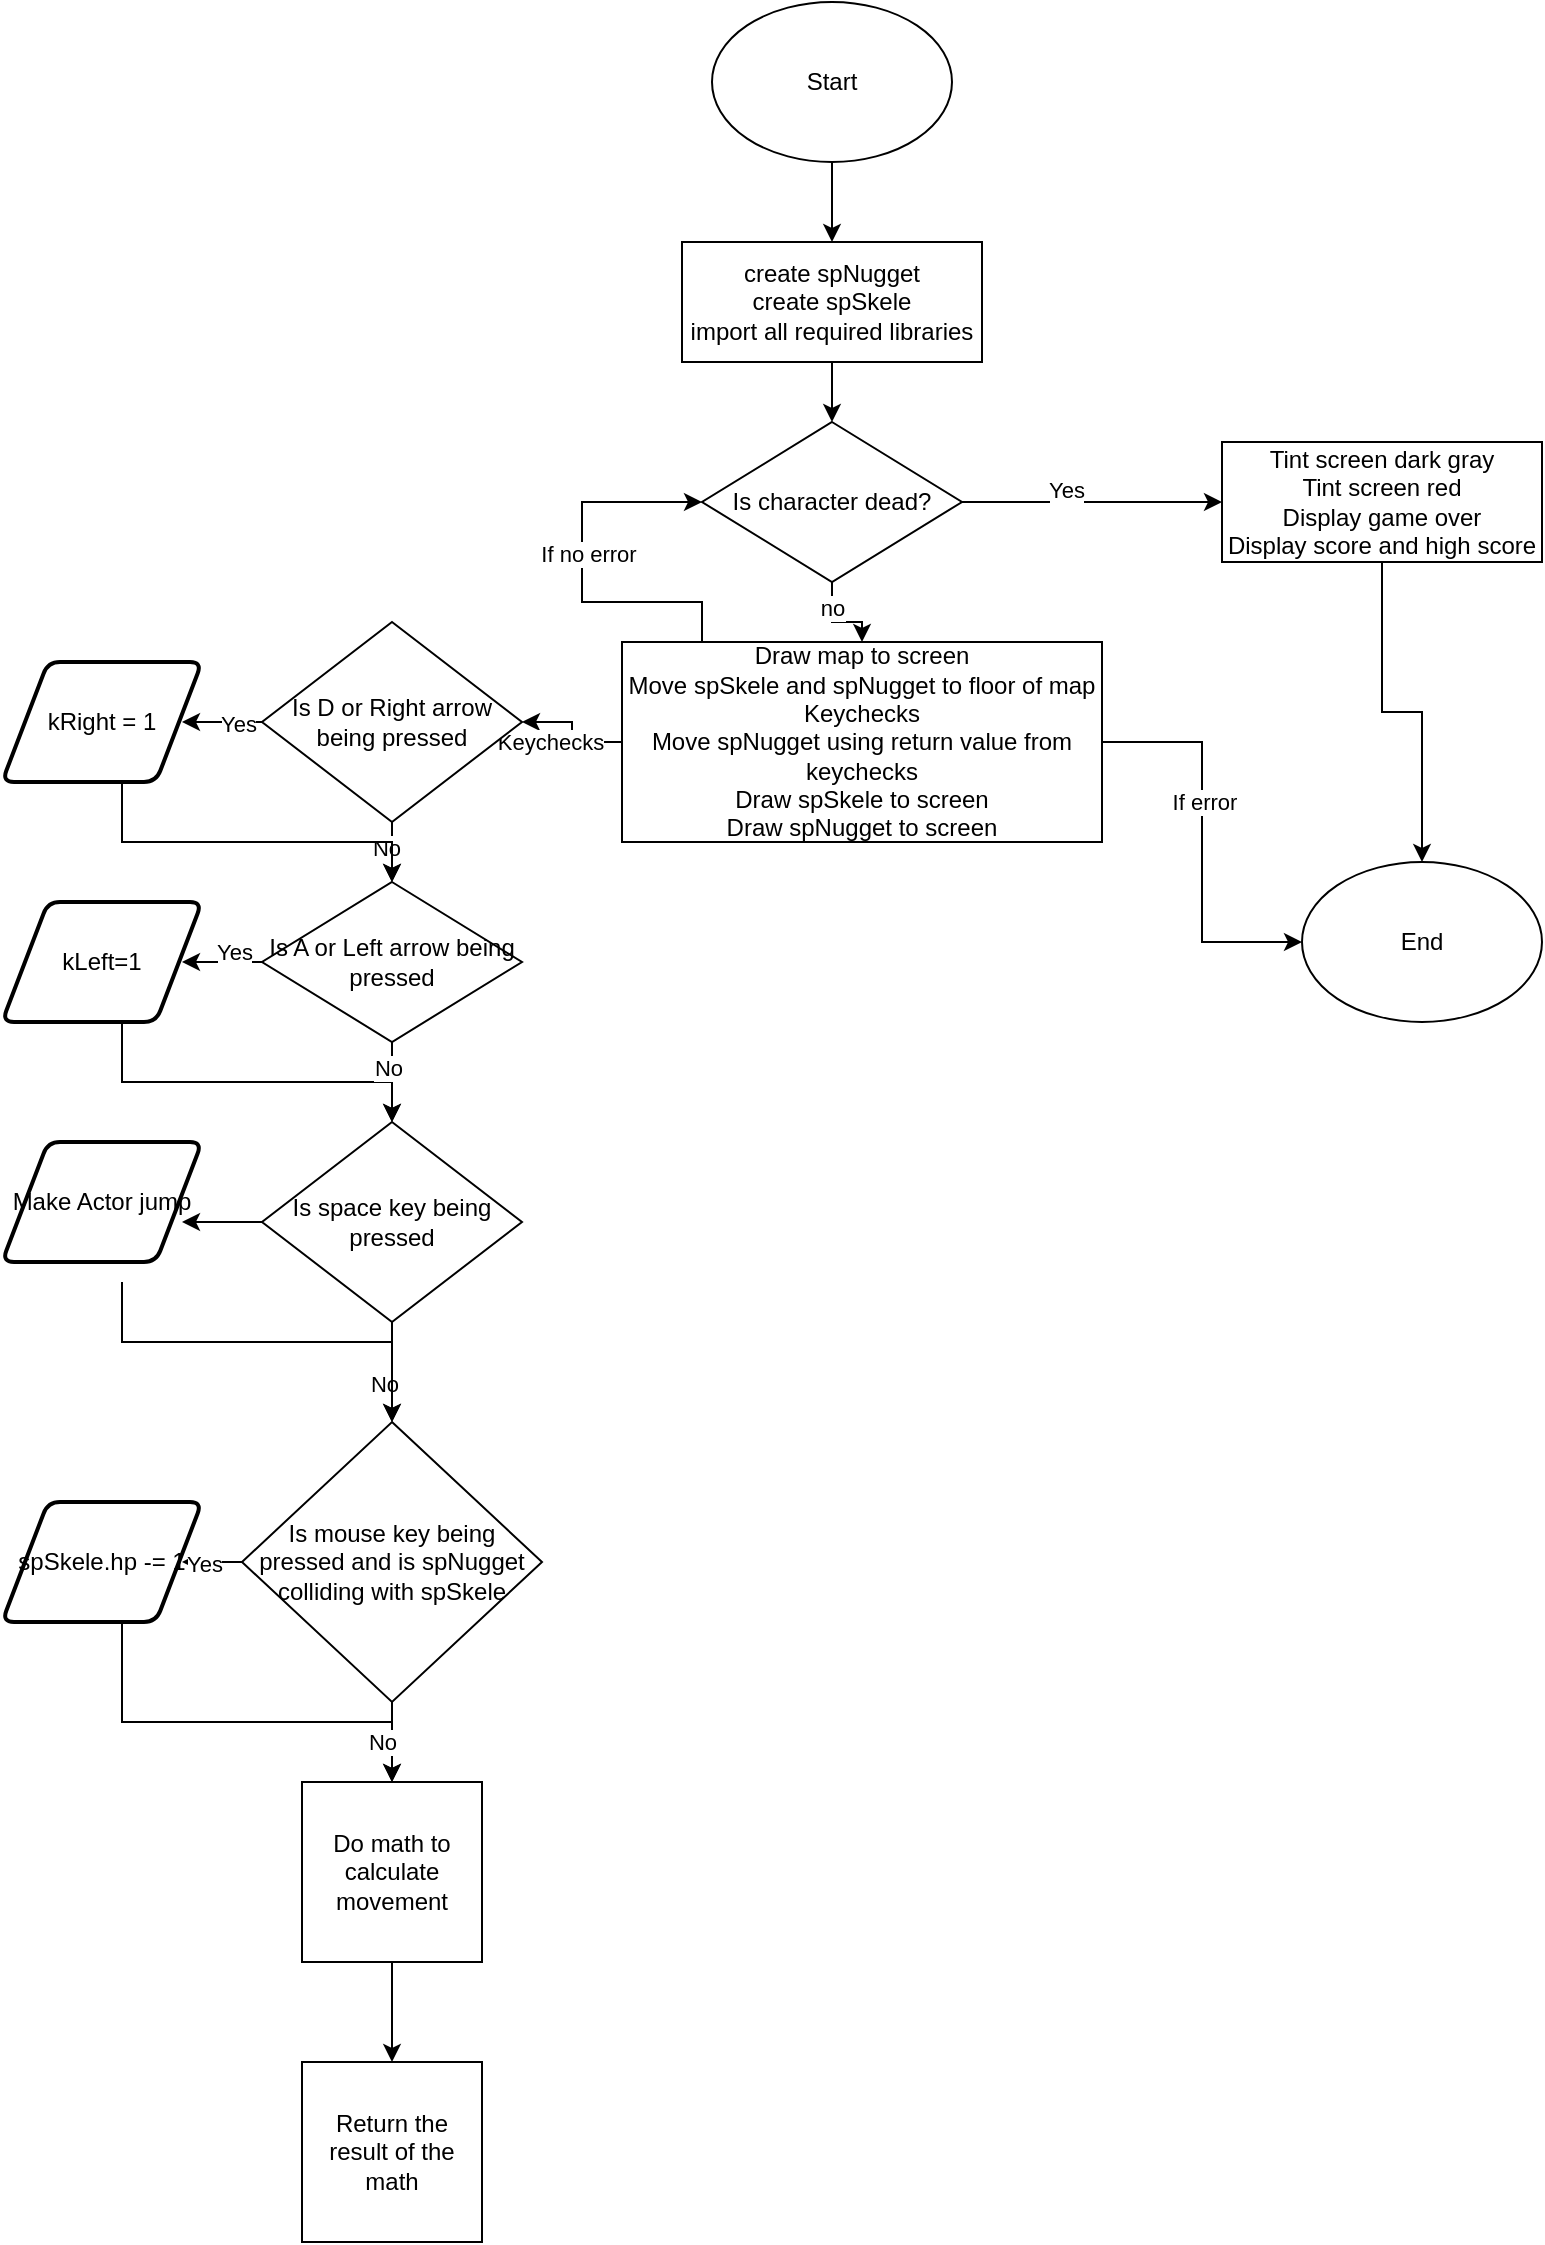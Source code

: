 <mxfile version="26.1.1">
  <diagram name="Page-1" id="WC2ewWJgoBWK-JPIIi09">
    <mxGraphModel dx="1434" dy="746" grid="1" gridSize="10" guides="1" tooltips="1" connect="1" arrows="1" fold="1" page="1" pageScale="1" pageWidth="1169" pageHeight="827" math="0" shadow="0">
      <root>
        <mxCell id="0" />
        <mxCell id="1" parent="0" />
        <mxCell id="EDUlIdILLlWNYBkE0sKc-4" value="" style="edgeStyle=orthogonalEdgeStyle;rounded=0;orthogonalLoop=1;jettySize=auto;html=1;" edge="1" parent="1" source="EDUlIdILLlWNYBkE0sKc-1">
          <mxGeometry relative="1" as="geometry">
            <mxPoint x="425" y="170" as="targetPoint" />
          </mxGeometry>
        </mxCell>
        <mxCell id="EDUlIdILLlWNYBkE0sKc-1" value="&lt;div&gt;Start&lt;/div&gt;" style="ellipse;whiteSpace=wrap;html=1;" vertex="1" parent="1">
          <mxGeometry x="365" y="50" width="120" height="80" as="geometry" />
        </mxCell>
        <mxCell id="EDUlIdILLlWNYBkE0sKc-7" value="" style="edgeStyle=orthogonalEdgeStyle;rounded=0;orthogonalLoop=1;jettySize=auto;html=1;" edge="1" parent="1" source="EDUlIdILLlWNYBkE0sKc-5" target="EDUlIdILLlWNYBkE0sKc-6">
          <mxGeometry relative="1" as="geometry" />
        </mxCell>
        <mxCell id="EDUlIdILLlWNYBkE0sKc-5" value="&lt;div&gt;create spNugget&lt;/div&gt;&lt;div&gt;create spSkele&lt;/div&gt;&lt;div&gt;import all required libraries&lt;/div&gt;" style="rounded=0;whiteSpace=wrap;html=1;" vertex="1" parent="1">
          <mxGeometry x="350" y="170" width="150" height="60" as="geometry" />
        </mxCell>
        <mxCell id="EDUlIdILLlWNYBkE0sKc-9" value="" style="edgeStyle=orthogonalEdgeStyle;rounded=0;orthogonalLoop=1;jettySize=auto;html=1;" edge="1" parent="1" source="EDUlIdILLlWNYBkE0sKc-6" target="EDUlIdILLlWNYBkE0sKc-8">
          <mxGeometry relative="1" as="geometry" />
        </mxCell>
        <mxCell id="EDUlIdILLlWNYBkE0sKc-10" value="&lt;div&gt;Yes&lt;/div&gt;" style="edgeLabel;html=1;align=center;verticalAlign=middle;resizable=0;points=[];" vertex="1" connectable="0" parent="EDUlIdILLlWNYBkE0sKc-9">
          <mxGeometry x="-0.2" y="6" relative="1" as="geometry">
            <mxPoint as="offset" />
          </mxGeometry>
        </mxCell>
        <mxCell id="EDUlIdILLlWNYBkE0sKc-57" style="edgeStyle=orthogonalEdgeStyle;rounded=0;orthogonalLoop=1;jettySize=auto;html=1;entryX=0.5;entryY=0;entryDx=0;entryDy=0;" edge="1" parent="1" source="EDUlIdILLlWNYBkE0sKc-6" target="EDUlIdILLlWNYBkE0sKc-11">
          <mxGeometry relative="1" as="geometry" />
        </mxCell>
        <mxCell id="EDUlIdILLlWNYBkE0sKc-58" value="no" style="edgeLabel;html=1;align=center;verticalAlign=middle;resizable=0;points=[];" vertex="1" connectable="0" parent="EDUlIdILLlWNYBkE0sKc-57">
          <mxGeometry x="-0.422" relative="1" as="geometry">
            <mxPoint as="offset" />
          </mxGeometry>
        </mxCell>
        <mxCell id="EDUlIdILLlWNYBkE0sKc-6" value="Is character dead?" style="rhombus;whiteSpace=wrap;html=1;" vertex="1" parent="1">
          <mxGeometry x="360" y="260" width="130" height="80" as="geometry" />
        </mxCell>
        <mxCell id="EDUlIdILLlWNYBkE0sKc-61" style="edgeStyle=orthogonalEdgeStyle;rounded=0;orthogonalLoop=1;jettySize=auto;html=1;entryX=0.5;entryY=0;entryDx=0;entryDy=0;" edge="1" parent="1" source="EDUlIdILLlWNYBkE0sKc-8" target="EDUlIdILLlWNYBkE0sKc-60">
          <mxGeometry relative="1" as="geometry" />
        </mxCell>
        <mxCell id="EDUlIdILLlWNYBkE0sKc-8" value="&lt;div&gt;Tint screen dark gray&lt;/div&gt;&lt;div&gt;Tint screen red&lt;/div&gt;&lt;div&gt;Display game over&lt;/div&gt;&lt;div&gt;Display score and high score&lt;/div&gt;" style="rounded=0;whiteSpace=wrap;html=1;" vertex="1" parent="1">
          <mxGeometry x="620" y="270" width="160" height="60" as="geometry" />
        </mxCell>
        <mxCell id="EDUlIdILLlWNYBkE0sKc-22" value="" style="edgeStyle=orthogonalEdgeStyle;rounded=0;orthogonalLoop=1;jettySize=auto;html=1;" edge="1" parent="1" source="EDUlIdILLlWNYBkE0sKc-11" target="EDUlIdILLlWNYBkE0sKc-13">
          <mxGeometry relative="1" as="geometry" />
        </mxCell>
        <mxCell id="EDUlIdILLlWNYBkE0sKc-56" value="&lt;div&gt;Keychecks&lt;/div&gt;" style="edgeLabel;html=1;align=center;verticalAlign=middle;resizable=0;points=[];" vertex="1" connectable="0" parent="EDUlIdILLlWNYBkE0sKc-22">
          <mxGeometry x="0.289" y="2" relative="1" as="geometry">
            <mxPoint x="-8" y="8" as="offset" />
          </mxGeometry>
        </mxCell>
        <mxCell id="EDUlIdILLlWNYBkE0sKc-59" style="edgeStyle=orthogonalEdgeStyle;rounded=0;orthogonalLoop=1;jettySize=auto;html=1;entryX=0;entryY=0.5;entryDx=0;entryDy=0;" edge="1" parent="1" source="EDUlIdILLlWNYBkE0sKc-11" target="EDUlIdILLlWNYBkE0sKc-6">
          <mxGeometry relative="1" as="geometry">
            <Array as="points">
              <mxPoint x="360" y="350" />
              <mxPoint x="300" y="350" />
              <mxPoint x="300" y="300" />
            </Array>
          </mxGeometry>
        </mxCell>
        <mxCell id="EDUlIdILLlWNYBkE0sKc-62" value="&lt;div&gt;If no error&lt;/div&gt;" style="edgeLabel;html=1;align=center;verticalAlign=middle;resizable=0;points=[];" vertex="1" connectable="0" parent="EDUlIdILLlWNYBkE0sKc-59">
          <mxGeometry x="0.095" y="-3" relative="1" as="geometry">
            <mxPoint as="offset" />
          </mxGeometry>
        </mxCell>
        <mxCell id="EDUlIdILLlWNYBkE0sKc-63" style="edgeStyle=orthogonalEdgeStyle;rounded=0;orthogonalLoop=1;jettySize=auto;html=1;entryX=0;entryY=0.5;entryDx=0;entryDy=0;" edge="1" parent="1" source="EDUlIdILLlWNYBkE0sKc-11" target="EDUlIdILLlWNYBkE0sKc-60">
          <mxGeometry relative="1" as="geometry" />
        </mxCell>
        <mxCell id="EDUlIdILLlWNYBkE0sKc-64" value="If error" style="edgeLabel;html=1;align=center;verticalAlign=middle;resizable=0;points=[];" vertex="1" connectable="0" parent="EDUlIdILLlWNYBkE0sKc-63">
          <mxGeometry x="-0.2" y="1" relative="1" as="geometry">
            <mxPoint as="offset" />
          </mxGeometry>
        </mxCell>
        <mxCell id="EDUlIdILLlWNYBkE0sKc-11" value="&lt;div&gt;Draw map to screen&lt;/div&gt;&lt;div&gt;Move spSkele and spNugget to floor of map&lt;/div&gt;&lt;div&gt;Keychecks&lt;/div&gt;&lt;div&gt;Move spNugget using return value from keychecks&lt;/div&gt;&lt;div&gt;Draw spSkele to screen&lt;/div&gt;&lt;div&gt;Draw spNugget to screen&lt;/div&gt;" style="rounded=0;whiteSpace=wrap;html=1;" vertex="1" parent="1">
          <mxGeometry x="320" y="370" width="240" height="100" as="geometry" />
        </mxCell>
        <mxCell id="EDUlIdILLlWNYBkE0sKc-23" value="" style="edgeStyle=orthogonalEdgeStyle;rounded=0;orthogonalLoop=1;jettySize=auto;html=1;" edge="1" parent="1" source="EDUlIdILLlWNYBkE0sKc-13" target="EDUlIdILLlWNYBkE0sKc-20">
          <mxGeometry relative="1" as="geometry" />
        </mxCell>
        <mxCell id="EDUlIdILLlWNYBkE0sKc-24" value="&lt;div&gt;No&lt;/div&gt;" style="edgeLabel;html=1;align=center;verticalAlign=middle;resizable=0;points=[];" vertex="1" connectable="0" parent="EDUlIdILLlWNYBkE0sKc-23">
          <mxGeometry x="0.32" y="-3" relative="1" as="geometry">
            <mxPoint as="offset" />
          </mxGeometry>
        </mxCell>
        <mxCell id="EDUlIdILLlWNYBkE0sKc-26" value="" style="edgeStyle=orthogonalEdgeStyle;rounded=0;orthogonalLoop=1;jettySize=auto;html=1;" edge="1" parent="1" source="EDUlIdILLlWNYBkE0sKc-13">
          <mxGeometry relative="1" as="geometry">
            <mxPoint x="100" y="410" as="targetPoint" />
          </mxGeometry>
        </mxCell>
        <mxCell id="EDUlIdILLlWNYBkE0sKc-41" value="Yes" style="edgeLabel;html=1;align=center;verticalAlign=middle;resizable=0;points=[];" vertex="1" connectable="0" parent="EDUlIdILLlWNYBkE0sKc-26">
          <mxGeometry x="-0.4" y="1" relative="1" as="geometry">
            <mxPoint as="offset" />
          </mxGeometry>
        </mxCell>
        <mxCell id="EDUlIdILLlWNYBkE0sKc-13" value="Is D or Right arrow being pressed" style="rhombus;whiteSpace=wrap;html=1;" vertex="1" parent="1">
          <mxGeometry x="140" y="360" width="130" height="100" as="geometry" />
        </mxCell>
        <mxCell id="EDUlIdILLlWNYBkE0sKc-36" value="" style="edgeStyle=orthogonalEdgeStyle;rounded=0;orthogonalLoop=1;jettySize=auto;html=1;" edge="1" parent="1" source="EDUlIdILLlWNYBkE0sKc-20">
          <mxGeometry relative="1" as="geometry">
            <mxPoint x="100" y="530" as="targetPoint" />
          </mxGeometry>
        </mxCell>
        <mxCell id="EDUlIdILLlWNYBkE0sKc-40" value="Yes" style="edgeLabel;html=1;align=center;verticalAlign=middle;resizable=0;points=[];" vertex="1" connectable="0" parent="EDUlIdILLlWNYBkE0sKc-36">
          <mxGeometry x="-0.3" y="-5" relative="1" as="geometry">
            <mxPoint as="offset" />
          </mxGeometry>
        </mxCell>
        <mxCell id="EDUlIdILLlWNYBkE0sKc-37" value="" style="edgeStyle=orthogonalEdgeStyle;rounded=0;orthogonalLoop=1;jettySize=auto;html=1;" edge="1" parent="1" source="EDUlIdILLlWNYBkE0sKc-20" target="EDUlIdILLlWNYBkE0sKc-33">
          <mxGeometry relative="1" as="geometry" />
        </mxCell>
        <mxCell id="EDUlIdILLlWNYBkE0sKc-20" value="Is A or Left arrow being pressed" style="rhombus;whiteSpace=wrap;html=1;" vertex="1" parent="1">
          <mxGeometry x="140" y="490" width="130" height="80" as="geometry" />
        </mxCell>
        <mxCell id="EDUlIdILLlWNYBkE0sKc-28" style="edgeStyle=orthogonalEdgeStyle;rounded=0;orthogonalLoop=1;jettySize=auto;html=1;entryX=0.5;entryY=0;entryDx=0;entryDy=0;" edge="1" parent="1" target="EDUlIdILLlWNYBkE0sKc-20">
          <mxGeometry relative="1" as="geometry">
            <mxPoint x="70" y="440" as="sourcePoint" />
            <Array as="points">
              <mxPoint x="70" y="470" />
              <mxPoint x="205" y="470" />
            </Array>
          </mxGeometry>
        </mxCell>
        <mxCell id="EDUlIdILLlWNYBkE0sKc-48" value="" style="edgeStyle=orthogonalEdgeStyle;rounded=0;orthogonalLoop=1;jettySize=auto;html=1;" edge="1" parent="1" source="EDUlIdILLlWNYBkE0sKc-31">
          <mxGeometry relative="1" as="geometry">
            <mxPoint x="100" y="830" as="targetPoint" />
          </mxGeometry>
        </mxCell>
        <mxCell id="EDUlIdILLlWNYBkE0sKc-49" value="Yes" style="edgeLabel;html=1;align=center;verticalAlign=middle;resizable=0;points=[];" vertex="1" connectable="0" parent="EDUlIdILLlWNYBkE0sKc-48">
          <mxGeometry x="0.24" y="1" relative="1" as="geometry">
            <mxPoint as="offset" />
          </mxGeometry>
        </mxCell>
        <mxCell id="EDUlIdILLlWNYBkE0sKc-51" value="" style="edgeStyle=orthogonalEdgeStyle;rounded=0;orthogonalLoop=1;jettySize=auto;html=1;" edge="1" parent="1" source="EDUlIdILLlWNYBkE0sKc-31" target="EDUlIdILLlWNYBkE0sKc-50">
          <mxGeometry relative="1" as="geometry" />
        </mxCell>
        <mxCell id="EDUlIdILLlWNYBkE0sKc-31" value="Is mouse key being pressed and is spNugget colliding with spSkele" style="rhombus;whiteSpace=wrap;html=1;" vertex="1" parent="1">
          <mxGeometry x="130" y="760" width="150" height="140" as="geometry" />
        </mxCell>
        <mxCell id="EDUlIdILLlWNYBkE0sKc-43" value="" style="edgeStyle=orthogonalEdgeStyle;rounded=0;orthogonalLoop=1;jettySize=auto;html=1;" edge="1" parent="1" source="EDUlIdILLlWNYBkE0sKc-33">
          <mxGeometry relative="1" as="geometry">
            <mxPoint x="100" y="660" as="targetPoint" />
          </mxGeometry>
        </mxCell>
        <mxCell id="EDUlIdILLlWNYBkE0sKc-44" value="" style="edgeStyle=orthogonalEdgeStyle;rounded=0;orthogonalLoop=1;jettySize=auto;html=1;" edge="1" parent="1" source="EDUlIdILLlWNYBkE0sKc-33" target="EDUlIdILLlWNYBkE0sKc-31">
          <mxGeometry relative="1" as="geometry" />
        </mxCell>
        <mxCell id="EDUlIdILLlWNYBkE0sKc-45" value="No" style="edgeLabel;html=1;align=center;verticalAlign=middle;resizable=0;points=[];" vertex="1" connectable="0" parent="EDUlIdILLlWNYBkE0sKc-44">
          <mxGeometry x="0.24" y="-4" relative="1" as="geometry">
            <mxPoint as="offset" />
          </mxGeometry>
        </mxCell>
        <mxCell id="EDUlIdILLlWNYBkE0sKc-33" value="Is space key being pressed" style="rhombus;whiteSpace=wrap;html=1;" vertex="1" parent="1">
          <mxGeometry x="140" y="610" width="130" height="100" as="geometry" />
        </mxCell>
        <mxCell id="EDUlIdILLlWNYBkE0sKc-38" style="edgeStyle=orthogonalEdgeStyle;rounded=0;orthogonalLoop=1;jettySize=auto;html=1;entryX=0.5;entryY=0;entryDx=0;entryDy=0;" edge="1" parent="1" target="EDUlIdILLlWNYBkE0sKc-33">
          <mxGeometry relative="1" as="geometry">
            <mxPoint x="70" y="560" as="sourcePoint" />
            <Array as="points">
              <mxPoint x="70" y="590" />
              <mxPoint x="205" y="590" />
            </Array>
          </mxGeometry>
        </mxCell>
        <mxCell id="EDUlIdILLlWNYBkE0sKc-39" value="&lt;div&gt;No&lt;/div&gt;" style="edgeLabel;html=1;align=center;verticalAlign=middle;resizable=0;points=[];" vertex="1" connectable="0" parent="EDUlIdILLlWNYBkE0sKc-38">
          <mxGeometry x="0.762" y="7" relative="1" as="geometry">
            <mxPoint as="offset" />
          </mxGeometry>
        </mxCell>
        <mxCell id="EDUlIdILLlWNYBkE0sKc-46" style="edgeStyle=orthogonalEdgeStyle;rounded=0;orthogonalLoop=1;jettySize=auto;html=1;entryX=0.5;entryY=0;entryDx=0;entryDy=0;" edge="1" parent="1" target="EDUlIdILLlWNYBkE0sKc-31">
          <mxGeometry relative="1" as="geometry">
            <mxPoint x="70" y="690" as="sourcePoint" />
            <Array as="points">
              <mxPoint x="70" y="720" />
              <mxPoint x="205" y="720" />
            </Array>
          </mxGeometry>
        </mxCell>
        <mxCell id="EDUlIdILLlWNYBkE0sKc-52" style="edgeStyle=orthogonalEdgeStyle;rounded=0;orthogonalLoop=1;jettySize=auto;html=1;entryX=0.5;entryY=0;entryDx=0;entryDy=0;" edge="1" parent="1" target="EDUlIdILLlWNYBkE0sKc-50">
          <mxGeometry relative="1" as="geometry">
            <mxPoint x="70" y="860" as="sourcePoint" />
            <Array as="points">
              <mxPoint x="70" y="910" />
              <mxPoint x="205" y="910" />
            </Array>
          </mxGeometry>
        </mxCell>
        <mxCell id="EDUlIdILLlWNYBkE0sKc-53" value="No" style="edgeLabel;html=1;align=center;verticalAlign=middle;resizable=0;points=[];" vertex="1" connectable="0" parent="EDUlIdILLlWNYBkE0sKc-52">
          <mxGeometry x="0.814" y="-5" relative="1" as="geometry">
            <mxPoint as="offset" />
          </mxGeometry>
        </mxCell>
        <mxCell id="EDUlIdILLlWNYBkE0sKc-55" value="" style="edgeStyle=orthogonalEdgeStyle;rounded=0;orthogonalLoop=1;jettySize=auto;html=1;" edge="1" parent="1" source="EDUlIdILLlWNYBkE0sKc-50" target="EDUlIdILLlWNYBkE0sKc-54">
          <mxGeometry relative="1" as="geometry" />
        </mxCell>
        <mxCell id="EDUlIdILLlWNYBkE0sKc-50" value="Do math to calculate movement" style="whiteSpace=wrap;html=1;aspect=fixed;" vertex="1" parent="1">
          <mxGeometry x="160" y="940" width="90" height="90" as="geometry" />
        </mxCell>
        <mxCell id="EDUlIdILLlWNYBkE0sKc-54" value="Return the result of the math" style="whiteSpace=wrap;html=1;aspect=fixed;" vertex="1" parent="1">
          <mxGeometry x="160" y="1080" width="90" height="90" as="geometry" />
        </mxCell>
        <mxCell id="EDUlIdILLlWNYBkE0sKc-60" value="End" style="ellipse;whiteSpace=wrap;html=1;" vertex="1" parent="1">
          <mxGeometry x="660" y="480" width="120" height="80" as="geometry" />
        </mxCell>
        <mxCell id="EDUlIdILLlWNYBkE0sKc-65" value="spSkele.hp -= 1" style="shape=parallelogram;html=1;strokeWidth=2;perimeter=parallelogramPerimeter;whiteSpace=wrap;rounded=1;arcSize=12;size=0.23;" vertex="1" parent="1">
          <mxGeometry x="10" y="800" width="100" height="60" as="geometry" />
        </mxCell>
        <mxCell id="EDUlIdILLlWNYBkE0sKc-66" value="Make Actor jump" style="shape=parallelogram;html=1;strokeWidth=2;perimeter=parallelogramPerimeter;whiteSpace=wrap;rounded=1;arcSize=12;size=0.23;" vertex="1" parent="1">
          <mxGeometry x="10" y="620" width="100" height="60" as="geometry" />
        </mxCell>
        <mxCell id="EDUlIdILLlWNYBkE0sKc-67" value="kLeft=1" style="shape=parallelogram;html=1;strokeWidth=2;perimeter=parallelogramPerimeter;whiteSpace=wrap;rounded=1;arcSize=12;size=0.23;" vertex="1" parent="1">
          <mxGeometry x="10" y="500" width="100" height="60" as="geometry" />
        </mxCell>
        <mxCell id="EDUlIdILLlWNYBkE0sKc-68" value="kRight = 1" style="shape=parallelogram;html=1;strokeWidth=2;perimeter=parallelogramPerimeter;whiteSpace=wrap;rounded=1;arcSize=12;size=0.23;" vertex="1" parent="1">
          <mxGeometry x="10" y="380" width="100" height="60" as="geometry" />
        </mxCell>
      </root>
    </mxGraphModel>
  </diagram>
</mxfile>
